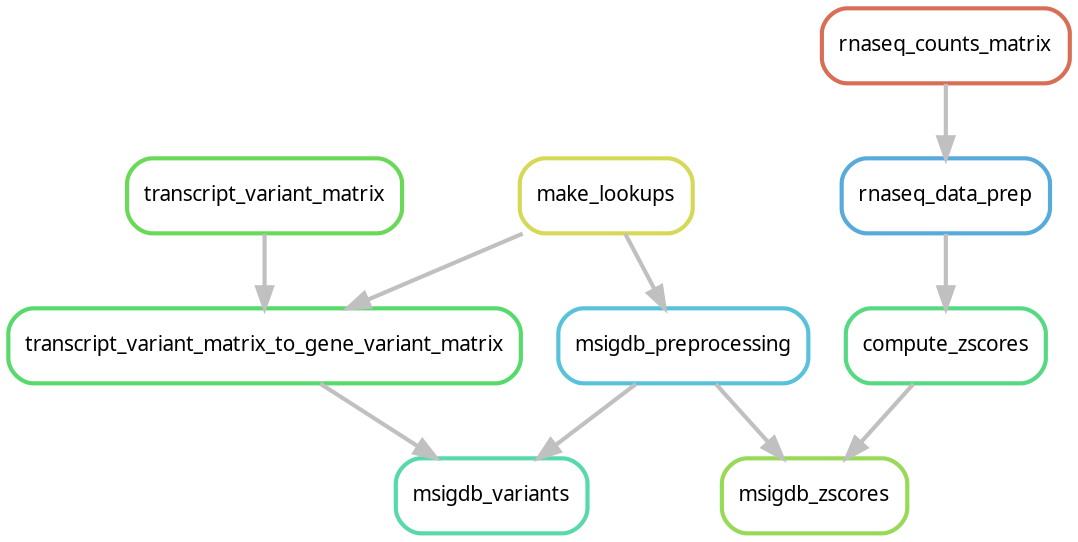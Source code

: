 digraph snakemake_dag {
    graph[bgcolor=white, margin=0];
    node[shape=box, style=rounded, fontname=sans,                 fontsize=10, penwidth=2];
    edge[penwidth=2, color=grey];
	0[label = "rnaseq_data_prep", color = "0.56 0.6 0.85", style="rounded"];
	1[label = "msigdb_variants", color = "0.44 0.6 0.85", style="rounded"];
	2[label = "msigdb_zscores", color = "0.25 0.6 0.85", style="rounded"];
	3[label = "rnaseq_counts_matrix", color = "0.03 0.6 0.85", style="rounded"];
	4[label = "transcript_variant_matrix", color = "0.31 0.6 0.85", style="rounded"];
	5[label = "msigdb_preprocessing", color = "0.53 0.6 0.85", style="rounded"];
	6[label = "compute_zscores", color = "0.39 0.6 0.85", style="rounded"];
	7[label = "transcript_variant_matrix_to_gene_variant_matrix", color = "0.36 0.6 0.85", style="rounded"];
	8[label = "make_lookups", color = "0.17 0.6 0.85", style="rounded"];
	3 -> 0
	5 -> 1
	7 -> 1
	5 -> 2
	6 -> 2
	8 -> 5
	0 -> 6
	4 -> 7
	8 -> 7
}            
